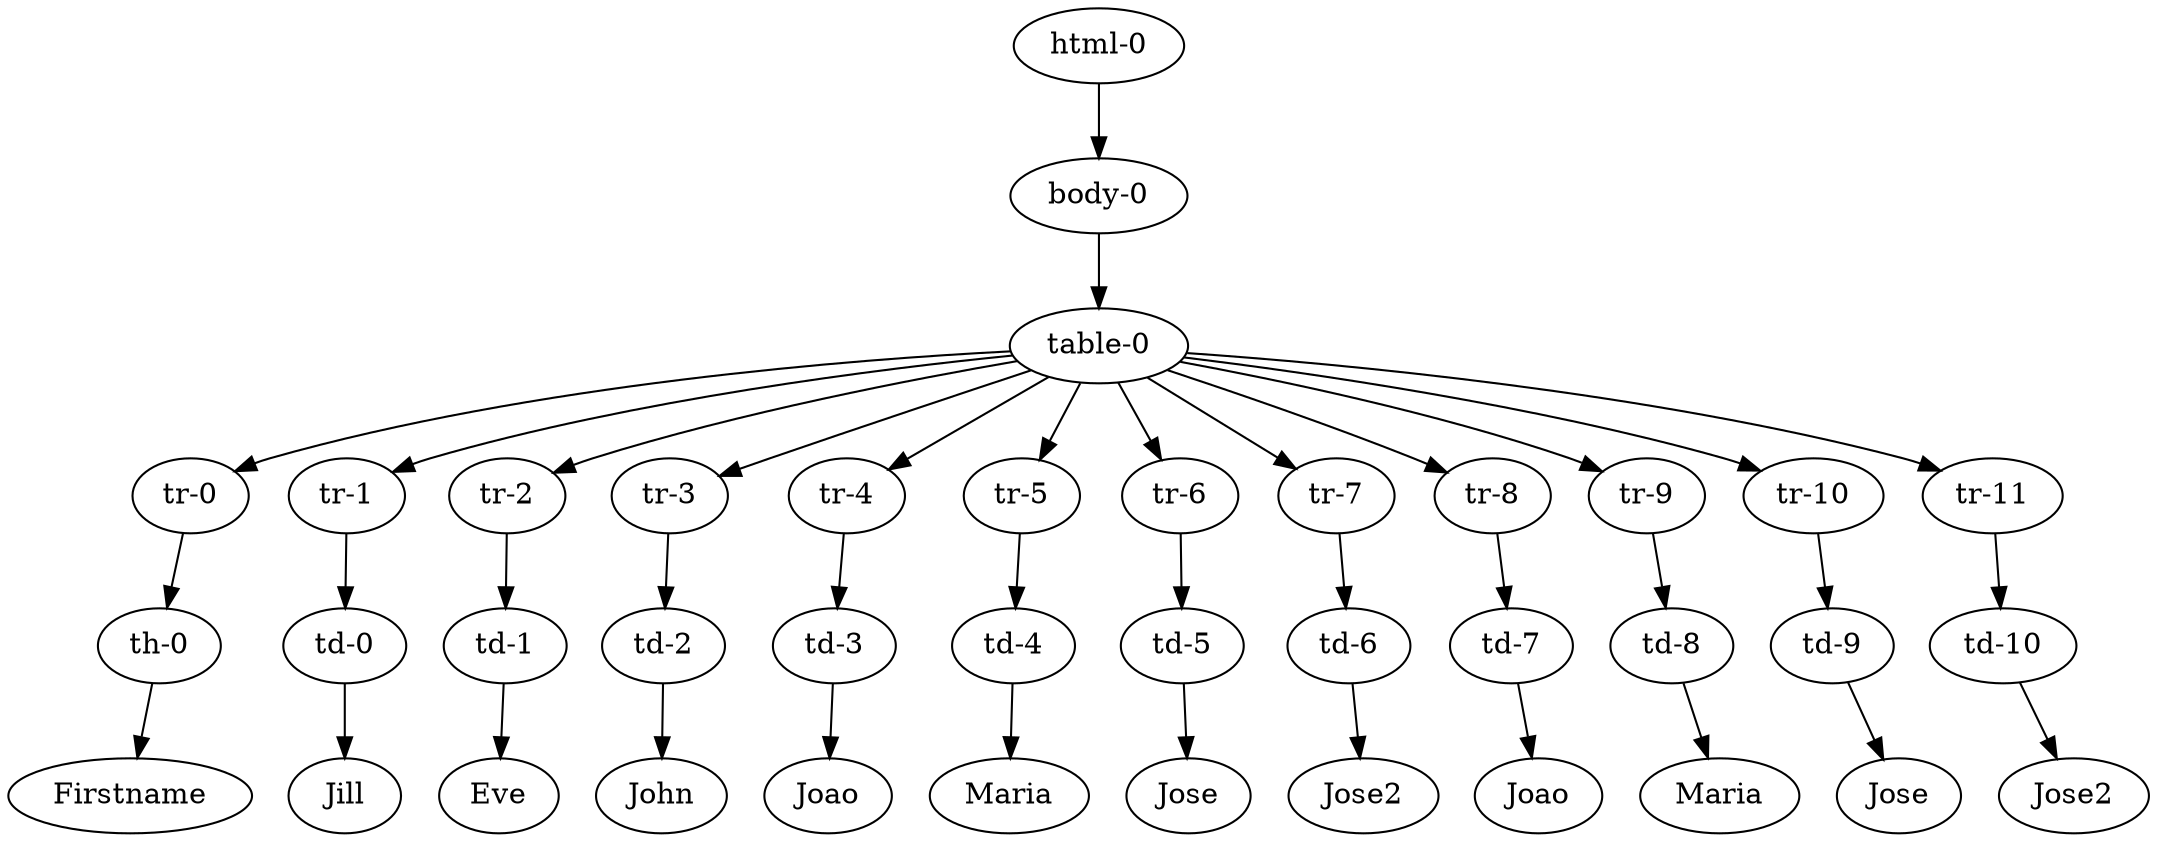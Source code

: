 digraph html {
	"html-0" [label="html-0"]
	"body-0" [label="body-0"]
	"table-0" [label="table-0"]
	"tr-0" [label="tr-0"]
	"th-0" [label="th-0"]
	"th-0-txt" [label=Firstname]
	"th-0" -> "th-0-txt"
	"tr-0" -> "th-0"
	"table-0" -> "tr-0"
	"tr-1" [label="tr-1"]
	"td-0" [label="td-0"]
	"td-0-txt" [label=Jill]
	"td-0" -> "td-0-txt"
	"tr-1" -> "td-0"
	"table-0" -> "tr-1"
	"tr-2" [label="tr-2"]
	"td-1" [label="td-1"]
	"td-1-txt" [label=Eve]
	"td-1" -> "td-1-txt"
	"tr-2" -> "td-1"
	"table-0" -> "tr-2"
	"tr-3" [label="tr-3"]
	"td-2" [label="td-2"]
	"td-2-txt" [label=John]
	"td-2" -> "td-2-txt"
	"tr-3" -> "td-2"
	"table-0" -> "tr-3"
	"tr-4" [label="tr-4"]
	"td-3" [label="td-3"]
	"td-3-txt" [label=Joao]
	"td-3" -> "td-3-txt"
	"tr-4" -> "td-3"
	"table-0" -> "tr-4"
	"tr-5" [label="tr-5"]
	"td-4" [label="td-4"]
	"td-4-txt" [label=Maria]
	"td-4" -> "td-4-txt"
	"tr-5" -> "td-4"
	"table-0" -> "tr-5"
	"tr-6" [label="tr-6"]
	"td-5" [label="td-5"]
	"td-5-txt" [label=Jose]
	"td-5" -> "td-5-txt"
	"tr-6" -> "td-5"
	"table-0" -> "tr-6"
	"tr-7" [label="tr-7"]
	"td-6" [label="td-6"]
	"td-6-txt" [label=Jose2]
	"td-6" -> "td-6-txt"
	"tr-7" -> "td-6"
	"table-0" -> "tr-7"
	"tr-8" [label="tr-8"]
	"td-7" [label="td-7"]
	"td-7-txt" [label=Joao]
	"td-7" -> "td-7-txt"
	"tr-8" -> "td-7"
	"table-0" -> "tr-8"
	"tr-9" [label="tr-9"]
	"td-8" [label="td-8"]
	"td-8-txt" [label=Maria]
	"td-8" -> "td-8-txt"
	"tr-9" -> "td-8"
	"table-0" -> "tr-9"
	"tr-10" [label="tr-10"]
	"td-9" [label="td-9"]
	"td-9-txt" [label=Jose]
	"td-9" -> "td-9-txt"
	"tr-10" -> "td-9"
	"table-0" -> "tr-10"
	"tr-11" [label="tr-11"]
	"td-10" [label="td-10"]
	"td-10-txt" [label=Jose2]
	"td-10" -> "td-10-txt"
	"tr-11" -> "td-10"
	"table-0" -> "tr-11"
	"body-0" -> "table-0"
	"html-0" -> "body-0"
}
